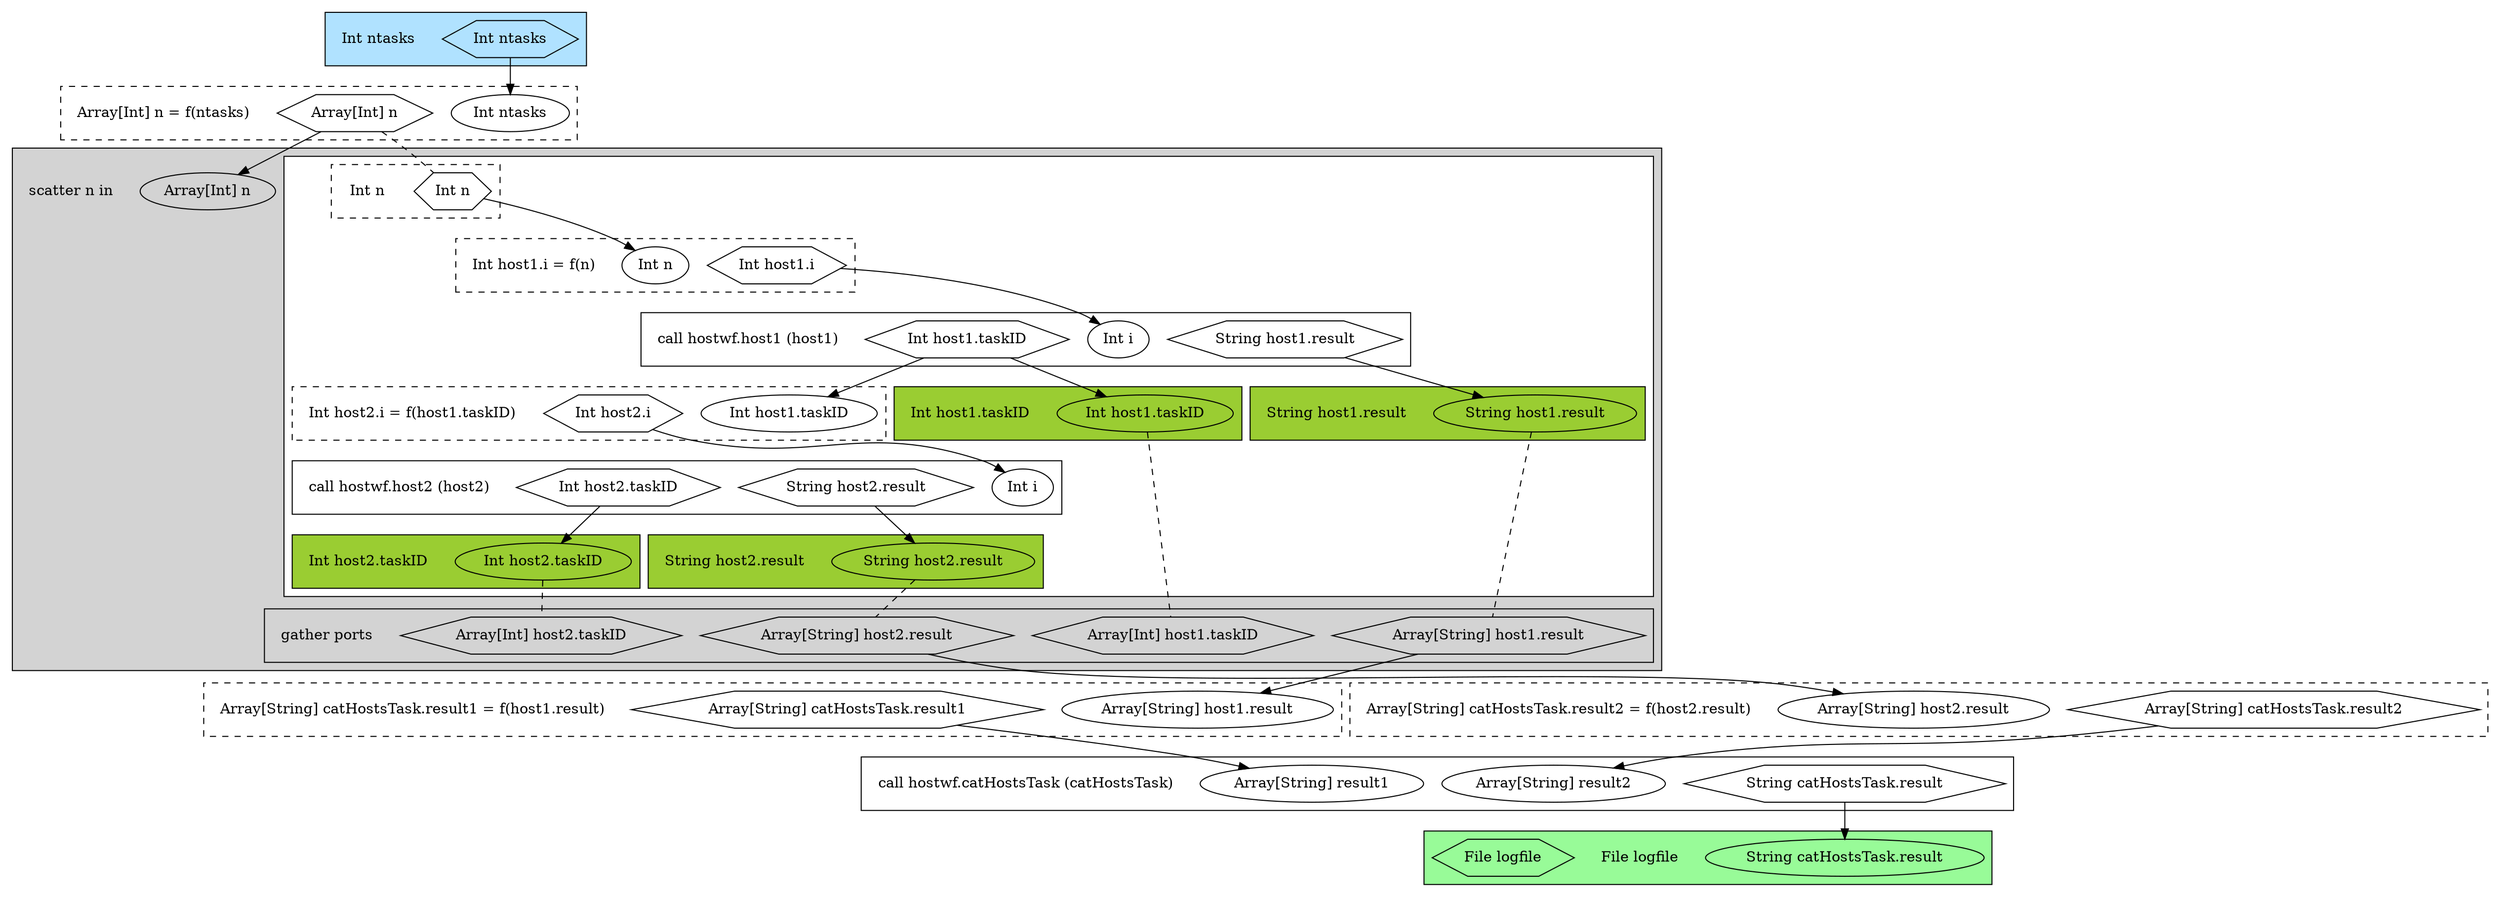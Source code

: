 digraph "workflow"
{
  compound=true;
  "PORT263053820" -> "PORT2091072548"
  "PORT1111897955" -> "PORT781091365"
  "PORT263053820" -> "PORT1896074070"
  "PORT902860396" -> "PORT361380654"
  "PORT24650043" -> "PORT1631227617"
  "PORT806813022" -> "PORT989889899"
  "PORT605982374" -> "PORT412788346"
  "PORT20156341" -> "PORT1521238608"
  "PORT1858015030" -> "PORT605982374" [style=dashed arrowhead=none]
  "PORT1003206025" -> "PORT692998280"
  "PORT69062746" -> "PORT1740826931"
  "PORT12905860" -> "PORT1406206626"
  "PORT2091072548" -> "PORT1687354037" [style=dashed arrowhead=none]
  "PORT1521238608" -> "PORT967323951" [style=dashed arrowhead=none]
  "PORT1643141512" -> "PORT1509309988"
  "PORT1003206025" -> "PORT1643141512" [style=dashed arrowhead=none]
  "PORT1799230133" -> "PORT1816522350"
  "PORT460741164" -> "PORT1858015030"
  "PORT1740826931" -> "PORT743778731" [style=dashed arrowhead=none]
  "PORT743778731" -> "PORT603658030"

  
  subgraph cluster_16 {
    style="filled,dashed";
    fillcolor=white;
    "NODE817686795" [shape=plaintext label="Array[String] catHostsTask.result2 = f(host2.result)"]
    "PORT1799230133" [shape=hexagon label="Array[String] catHostsTask.result2"];
    "PORT603658030" [shape=oval label="Array[String] host2.result"];
  
  
  }
  
  subgraph cluster_13 {
    style="filled,solid";
    fillcolor=lightgray;
    "NODE208684473" [shape=plaintext label="scatter n in"]
    
    "PORT692998280" [shape=oval label="Array[Int] n"];
    
    subgraph cluster_14 {
      style="filled,solid";
      fillcolor=lightgray
      "0046b403-4742-4303-bc21-64db04154b82" [shape=plaintext label="gather ports"]
      "PORT605982374" [shape=hexagon label="Array[String] host1.result"];
      "PORT743778731" [shape=hexagon label="Array[String] host2.result"];
      "PORT967323951" [shape=hexagon label="Array[Int] host2.taskID"];
      "PORT1687354037" [shape=hexagon label="Array[Int] host1.taskID"];
    
    }
          
    
    subgraph cluster_12 {
      style="filled,solid";
      fillcolor=white;
      
      subgraph cluster_10 {
        style="filled,solid";
        fillcolor=white;
        "NODE1869039062" [shape=plaintext label="call hostwf.host1 (host1)"]
        "PORT263053820" [shape=hexagon label="Int host1.taskID"];
        "PORT460741164" [shape=hexagon label="String host1.result"];
        "PORT781091365" [shape=oval label="Int i"];
      
      
      }
      
      subgraph cluster_9 {
        style="filled,dashed";
        fillcolor=white;
        "NODE508378341" [shape=plaintext label="Int host2.i = f(host1.taskID)"]
        "PORT24650043" [shape=hexagon label="Int host2.i"];
        "PORT1896074070" [shape=oval label="Int host1.taskID"];
      
      
      }
      
      subgraph cluster_8 {
        style="dashed";
        fillcolor=blueviolet;
        "NODE659590237" [shape=plaintext label="Int n"]
        "PORT1643141512" [shape=hexagon label="Int n"];
      
      
      }
      
      subgraph cluster_5 {
        style="filled,solid";
        fillcolor=yellowgreen;
        "NODE831654622" [shape=plaintext label="Int host1.taskID"]
        "PORT2091072548" [shape=oval label="Int host1.taskID"];
      
      
      }
      
      subgraph cluster_7 {
        style="filled,solid";
        fillcolor=white;
        "NODE1263634860" [shape=plaintext label="call hostwf.host2 (host2)"]
        "PORT20156341" [shape=hexagon label="Int host2.taskID"];
        "PORT69062746" [shape=hexagon label="String host2.result"];
        "PORT1631227617" [shape=oval label="Int i"];
      
      
      }
      
      subgraph cluster_6 {
        style="filled,solid";
        fillcolor=yellowgreen;
        "NODE1550228904" [shape=plaintext label="String host2.result"]
        "PORT1740826931" [shape=oval label="String host2.result"];
      
      
      }
      
      subgraph cluster_11 {
        style="filled,solid";
        fillcolor=yellowgreen;
        "NODE491273700" [shape=plaintext label="String host1.result"]
        "PORT1858015030" [shape=oval label="String host1.result"];
      
      
      }
      
      subgraph cluster_4 {
        style="filled,dashed";
        fillcolor=white;
        "NODE1332757905" [shape=plaintext label="Int host1.i = f(n)"]
        "PORT1111897955" [shape=hexagon label="Int host1.i"];
        "PORT1509309988" [shape=oval label="Int n"];
      
      
      }
      
      subgraph cluster_3 {
        style="filled,solid";
        fillcolor=yellowgreen;
        "NODE1664598529" [shape=plaintext label="Int host2.taskID"]
        "PORT1521238608" [shape=oval label="Int host2.taskID"];
      
      
      }
    
    }
  
  }
  
  subgraph cluster_15 {
    style="filled,solid";
    fillcolor=lightskyblue1;
    "NODE1823923917" [shape=plaintext label="Int ntasks"]
    "PORT806813022" [shape=hexagon label="Int ntasks"];
  
  
  }
  
  subgraph cluster_1 {
    style="filled,dashed";
    fillcolor=white;
    "NODE380812044" [shape=plaintext label="Array[Int] n = f(ntasks)"]
    "PORT1003206025" [shape=hexagon label="Array[Int] n"];
    "PORT989889899" [shape=oval label="Int ntasks"];
  
  
  }
  
  subgraph cluster_0 {
    style="filled,dashed";
    fillcolor=white;
    "NODE1789268516" [shape=plaintext label="Array[String] catHostsTask.result1 = f(host1.result)"]
    "PORT12905860" [shape=hexagon label="Array[String] catHostsTask.result1"];
    "PORT412788346" [shape=oval label="Array[String] host1.result"];
  
  
  }
  
  subgraph cluster_2 {
    style="filled,solid";
    fillcolor=white;
    "NODE261748192" [shape=plaintext label="call hostwf.catHostsTask (catHostsTask)"]
    "PORT902860396" [shape=hexagon label="String catHostsTask.result"];
    "PORT1406206626" [shape=oval label="Array[String] result1"];
    "PORT1816522350" [shape=oval label="Array[String] result2"];
  
  
  }
  
  subgraph cluster_17 {
    style="filled,solid";
    fillcolor=palegreen;
    "NODE753321708" [shape=plaintext label="File logfile"]
    "PORT1689924104" [shape=hexagon label="File logfile"];
    "PORT361380654" [shape=oval label="String catHostsTask.result"];
  
  
  }

}

